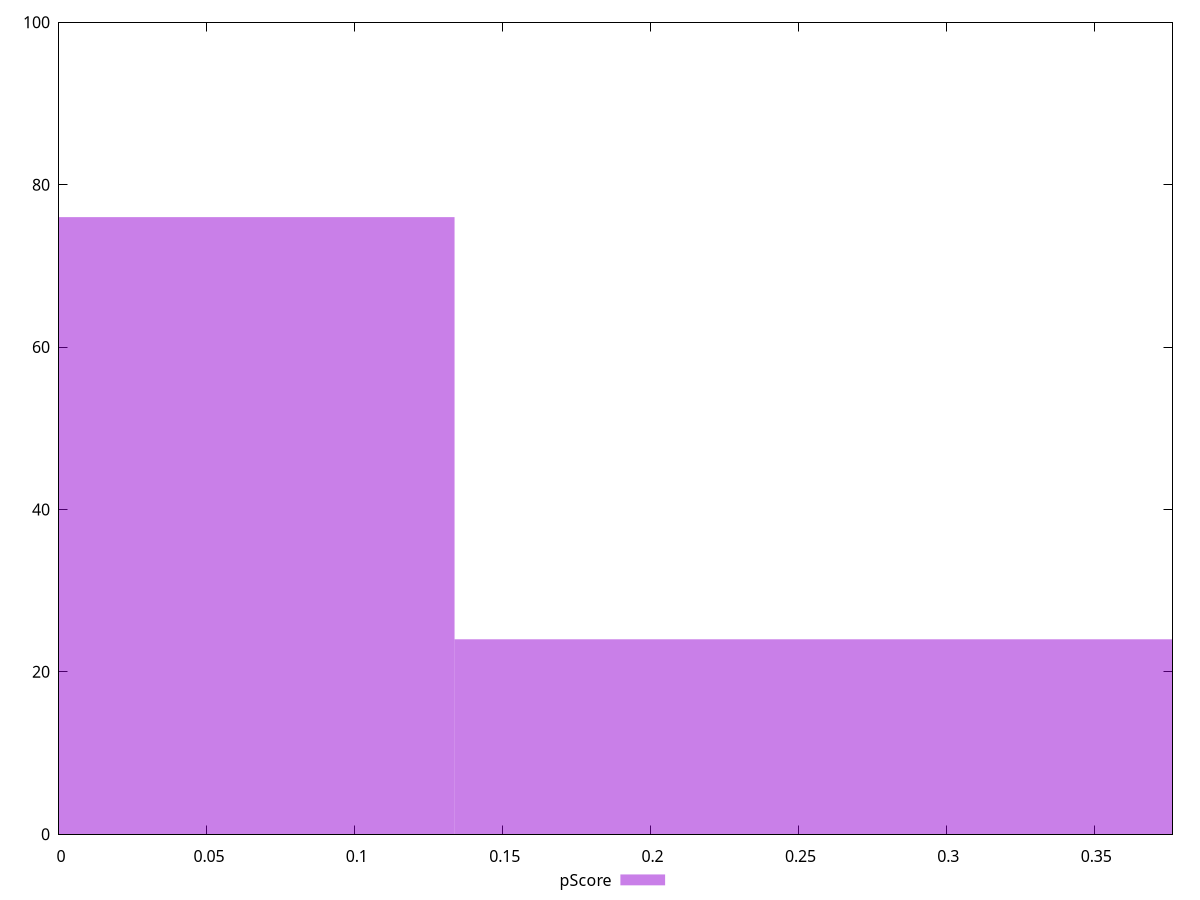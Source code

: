 reset

$pScore <<EOF
0 76
0.26746528464343566 24
EOF

set key outside below
set boxwidth 0.26746528464343566
set xrange [0:0.3764705882352941]
set yrange [0:100]
set trange [0:100]
set style fill transparent solid 0.5 noborder
set terminal svg size 640, 490 enhanced background rgb 'white'
set output "report_00015_2021-02-09T16-11-33.973Z/unused-javascript/samples/pages/pScore/histogram.svg"

plot $pScore title "pScore" with boxes

reset

